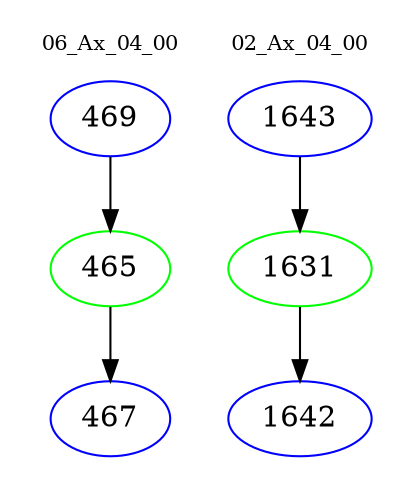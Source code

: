digraph{
subgraph cluster_0 {
color = white
label = "06_Ax_04_00";
fontsize=10;
T0_469 [label="469", color="blue"]
T0_469 -> T0_465 [color="black"]
T0_465 [label="465", color="green"]
T0_465 -> T0_467 [color="black"]
T0_467 [label="467", color="blue"]
}
subgraph cluster_1 {
color = white
label = "02_Ax_04_00";
fontsize=10;
T1_1643 [label="1643", color="blue"]
T1_1643 -> T1_1631 [color="black"]
T1_1631 [label="1631", color="green"]
T1_1631 -> T1_1642 [color="black"]
T1_1642 [label="1642", color="blue"]
}
}
